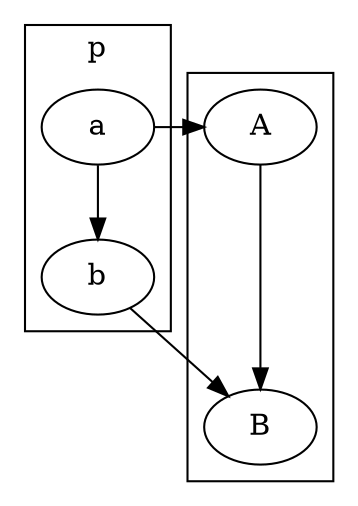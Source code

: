 digraph {
  newrank=true;
  subgraph cluster0 {
     label = "p";
     a  -> b
  }
  subgraph cluster1 {
     A -> B
  }
  a -> A
  b -> B
  {rank=same; a; A;}
} 


